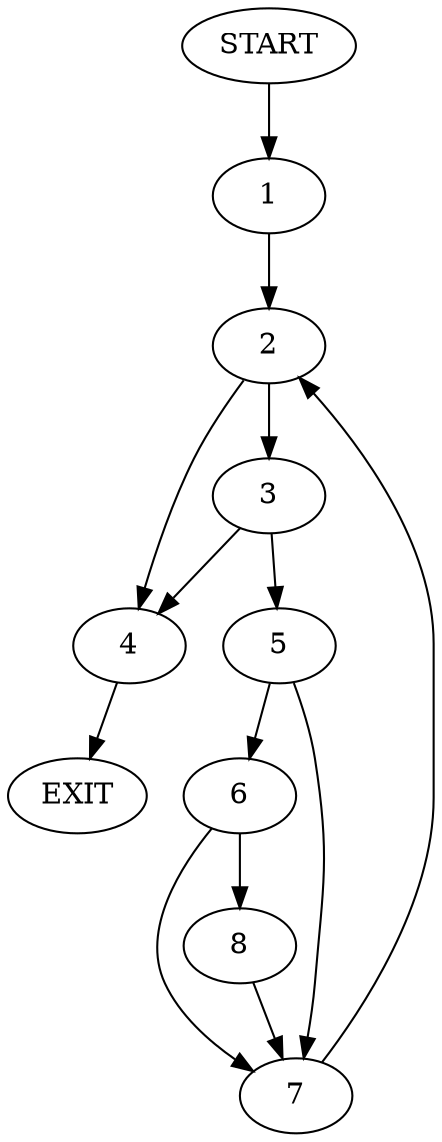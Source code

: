 digraph {
0 [label="START"]
9 [label="EXIT"]
0 -> 1
1 -> 2
2 -> 3
2 -> 4
5 -> 6
5 -> 7
6 -> 7
6 -> 8
7 -> 2
8 -> 7
4 -> 9
3 -> 5
3 -> 4
}
